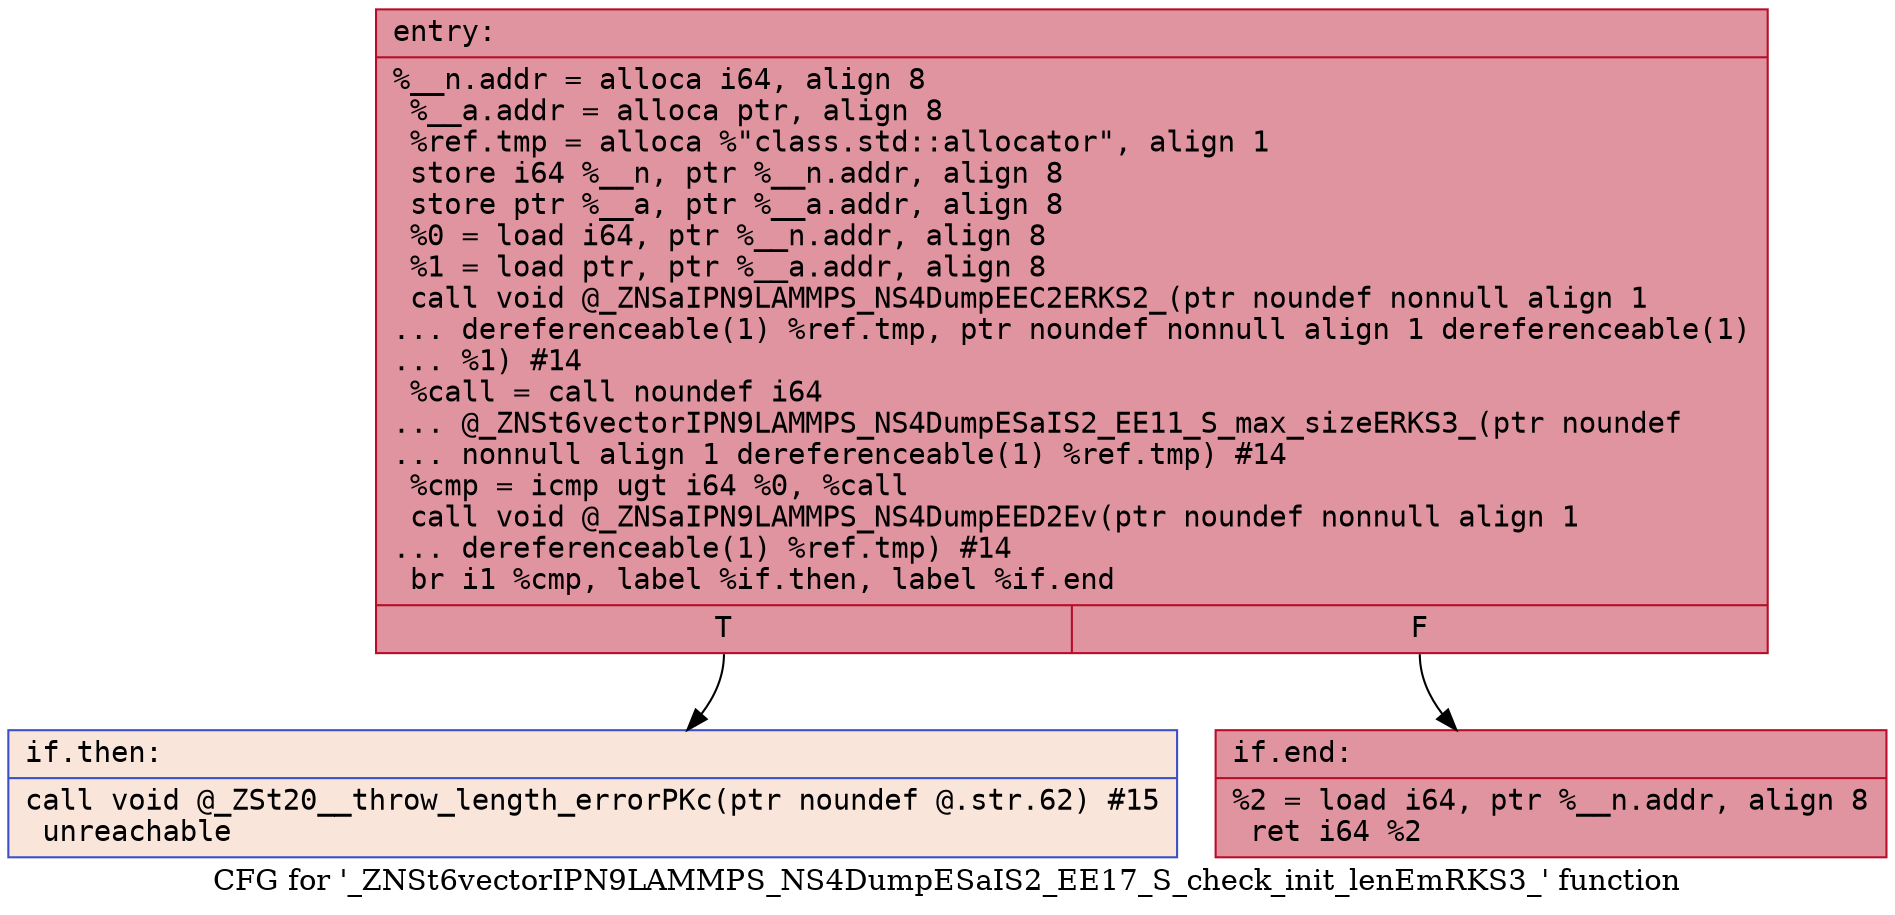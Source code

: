 digraph "CFG for '_ZNSt6vectorIPN9LAMMPS_NS4DumpESaIS2_EE17_S_check_init_lenEmRKS3_' function" {
	label="CFG for '_ZNSt6vectorIPN9LAMMPS_NS4DumpESaIS2_EE17_S_check_init_lenEmRKS3_' function";

	Node0x559d9a38be90 [shape=record,color="#b70d28ff", style=filled, fillcolor="#b70d2870" fontname="Courier",label="{entry:\l|  %__n.addr = alloca i64, align 8\l  %__a.addr = alloca ptr, align 8\l  %ref.tmp = alloca %\"class.std::allocator\", align 1\l  store i64 %__n, ptr %__n.addr, align 8\l  store ptr %__a, ptr %__a.addr, align 8\l  %0 = load i64, ptr %__n.addr, align 8\l  %1 = load ptr, ptr %__a.addr, align 8\l  call void @_ZNSaIPN9LAMMPS_NS4DumpEEC2ERKS2_(ptr noundef nonnull align 1\l... dereferenceable(1) %ref.tmp, ptr noundef nonnull align 1 dereferenceable(1)\l... %1) #14\l  %call = call noundef i64\l... @_ZNSt6vectorIPN9LAMMPS_NS4DumpESaIS2_EE11_S_max_sizeERKS3_(ptr noundef\l... nonnull align 1 dereferenceable(1) %ref.tmp) #14\l  %cmp = icmp ugt i64 %0, %call\l  call void @_ZNSaIPN9LAMMPS_NS4DumpEED2Ev(ptr noundef nonnull align 1\l... dereferenceable(1) %ref.tmp) #14\l  br i1 %cmp, label %if.then, label %if.end\l|{<s0>T|<s1>F}}"];
	Node0x559d9a38be90:s0 -> Node0x559d9a38caf0[tooltip="entry -> if.then\nProbability 0.00%" ];
	Node0x559d9a38be90:s1 -> Node0x559d9a38cba0[tooltip="entry -> if.end\nProbability 100.00%" ];
	Node0x559d9a38caf0 [shape=record,color="#3d50c3ff", style=filled, fillcolor="#f4c5ad70" fontname="Courier",label="{if.then:\l|  call void @_ZSt20__throw_length_errorPKc(ptr noundef @.str.62) #15\l  unreachable\l}"];
	Node0x559d9a38cba0 [shape=record,color="#b70d28ff", style=filled, fillcolor="#b70d2870" fontname="Courier",label="{if.end:\l|  %2 = load i64, ptr %__n.addr, align 8\l  ret i64 %2\l}"];
}
